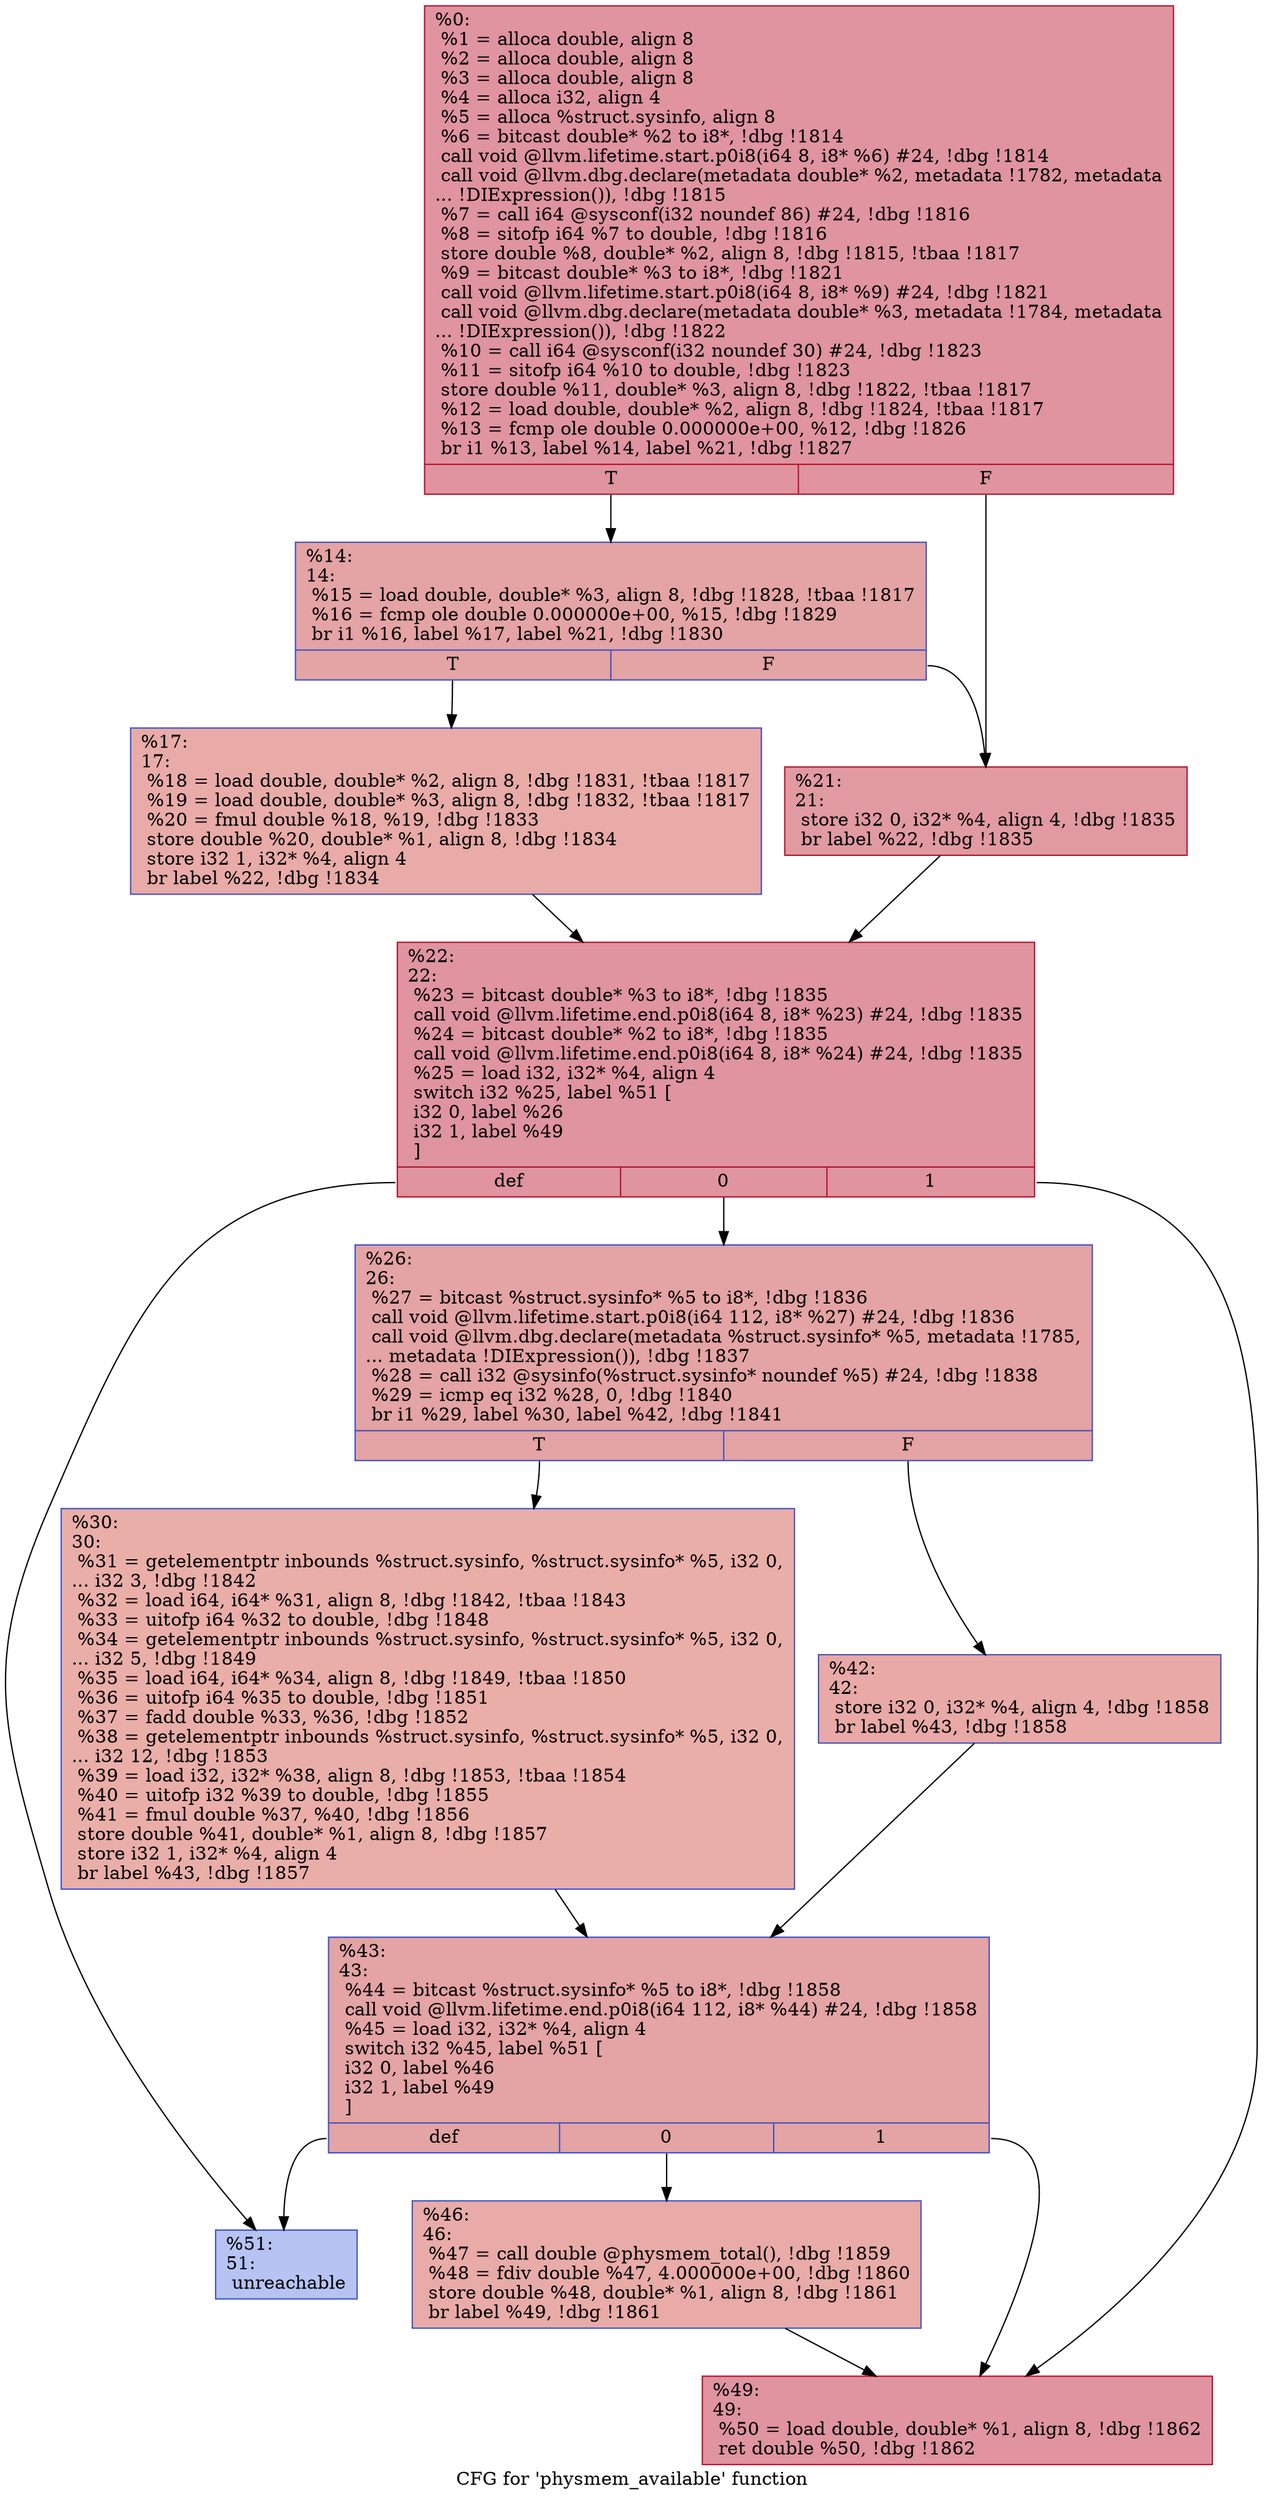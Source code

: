 digraph "CFG for 'physmem_available' function" {
	label="CFG for 'physmem_available' function";

	Node0x26f3610 [shape=record,color="#b70d28ff", style=filled, fillcolor="#b70d2870",label="{%0:\l  %1 = alloca double, align 8\l  %2 = alloca double, align 8\l  %3 = alloca double, align 8\l  %4 = alloca i32, align 4\l  %5 = alloca %struct.sysinfo, align 8\l  %6 = bitcast double* %2 to i8*, !dbg !1814\l  call void @llvm.lifetime.start.p0i8(i64 8, i8* %6) #24, !dbg !1814\l  call void @llvm.dbg.declare(metadata double* %2, metadata !1782, metadata\l... !DIExpression()), !dbg !1815\l  %7 = call i64 @sysconf(i32 noundef 86) #24, !dbg !1816\l  %8 = sitofp i64 %7 to double, !dbg !1816\l  store double %8, double* %2, align 8, !dbg !1815, !tbaa !1817\l  %9 = bitcast double* %3 to i8*, !dbg !1821\l  call void @llvm.lifetime.start.p0i8(i64 8, i8* %9) #24, !dbg !1821\l  call void @llvm.dbg.declare(metadata double* %3, metadata !1784, metadata\l... !DIExpression()), !dbg !1822\l  %10 = call i64 @sysconf(i32 noundef 30) #24, !dbg !1823\l  %11 = sitofp i64 %10 to double, !dbg !1823\l  store double %11, double* %3, align 8, !dbg !1822, !tbaa !1817\l  %12 = load double, double* %2, align 8, !dbg !1824, !tbaa !1817\l  %13 = fcmp ole double 0.000000e+00, %12, !dbg !1826\l  br i1 %13, label %14, label %21, !dbg !1827\l|{<s0>T|<s1>F}}"];
	Node0x26f3610:s0 -> Node0x26f3660;
	Node0x26f3610:s1 -> Node0x26f3700;
	Node0x26f3660 [shape=record,color="#3d50c3ff", style=filled, fillcolor="#c32e3170",label="{%14:\l14:                                               \l  %15 = load double, double* %3, align 8, !dbg !1828, !tbaa !1817\l  %16 = fcmp ole double 0.000000e+00, %15, !dbg !1829\l  br i1 %16, label %17, label %21, !dbg !1830\l|{<s0>T|<s1>F}}"];
	Node0x26f3660:s0 -> Node0x26f36b0;
	Node0x26f3660:s1 -> Node0x26f3700;
	Node0x26f36b0 [shape=record,color="#3d50c3ff", style=filled, fillcolor="#cc403a70",label="{%17:\l17:                                               \l  %18 = load double, double* %2, align 8, !dbg !1831, !tbaa !1817\l  %19 = load double, double* %3, align 8, !dbg !1832, !tbaa !1817\l  %20 = fmul double %18, %19, !dbg !1833\l  store double %20, double* %1, align 8, !dbg !1834\l  store i32 1, i32* %4, align 4\l  br label %22, !dbg !1834\l}"];
	Node0x26f36b0 -> Node0x26f3750;
	Node0x26f3700 [shape=record,color="#b70d28ff", style=filled, fillcolor="#bb1b2c70",label="{%21:\l21:                                               \l  store i32 0, i32* %4, align 4, !dbg !1835\l  br label %22, !dbg !1835\l}"];
	Node0x26f3700 -> Node0x26f3750;
	Node0x26f3750 [shape=record,color="#b70d28ff", style=filled, fillcolor="#b70d2870",label="{%22:\l22:                                               \l  %23 = bitcast double* %3 to i8*, !dbg !1835\l  call void @llvm.lifetime.end.p0i8(i64 8, i8* %23) #24, !dbg !1835\l  %24 = bitcast double* %2 to i8*, !dbg !1835\l  call void @llvm.lifetime.end.p0i8(i64 8, i8* %24) #24, !dbg !1835\l  %25 = load i32, i32* %4, align 4\l  switch i32 %25, label %51 [\l    i32 0, label %26\l    i32 1, label %49\l  ]\l|{<s0>def|<s1>0|<s2>1}}"];
	Node0x26f3750:s0 -> Node0x26f3980;
	Node0x26f3750:s1 -> Node0x26f37a0;
	Node0x26f3750:s2 -> Node0x26f3930;
	Node0x26f37a0 [shape=record,color="#3d50c3ff", style=filled, fillcolor="#c32e3170",label="{%26:\l26:                                               \l  %27 = bitcast %struct.sysinfo* %5 to i8*, !dbg !1836\l  call void @llvm.lifetime.start.p0i8(i64 112, i8* %27) #24, !dbg !1836\l  call void @llvm.dbg.declare(metadata %struct.sysinfo* %5, metadata !1785,\l... metadata !DIExpression()), !dbg !1837\l  %28 = call i32 @sysinfo(%struct.sysinfo* noundef %5) #24, !dbg !1838\l  %29 = icmp eq i32 %28, 0, !dbg !1840\l  br i1 %29, label %30, label %42, !dbg !1841\l|{<s0>T|<s1>F}}"];
	Node0x26f37a0:s0 -> Node0x26f37f0;
	Node0x26f37a0:s1 -> Node0x26f3840;
	Node0x26f37f0 [shape=record,color="#3d50c3ff", style=filled, fillcolor="#d0473d70",label="{%30:\l30:                                               \l  %31 = getelementptr inbounds %struct.sysinfo, %struct.sysinfo* %5, i32 0,\l... i32 3, !dbg !1842\l  %32 = load i64, i64* %31, align 8, !dbg !1842, !tbaa !1843\l  %33 = uitofp i64 %32 to double, !dbg !1848\l  %34 = getelementptr inbounds %struct.sysinfo, %struct.sysinfo* %5, i32 0,\l... i32 5, !dbg !1849\l  %35 = load i64, i64* %34, align 8, !dbg !1849, !tbaa !1850\l  %36 = uitofp i64 %35 to double, !dbg !1851\l  %37 = fadd double %33, %36, !dbg !1852\l  %38 = getelementptr inbounds %struct.sysinfo, %struct.sysinfo* %5, i32 0,\l... i32 12, !dbg !1853\l  %39 = load i32, i32* %38, align 8, !dbg !1853, !tbaa !1854\l  %40 = uitofp i32 %39 to double, !dbg !1855\l  %41 = fmul double %37, %40, !dbg !1856\l  store double %41, double* %1, align 8, !dbg !1857\l  store i32 1, i32* %4, align 4\l  br label %43, !dbg !1857\l}"];
	Node0x26f37f0 -> Node0x26f3890;
	Node0x26f3840 [shape=record,color="#3d50c3ff", style=filled, fillcolor="#ca3b3770",label="{%42:\l42:                                               \l  store i32 0, i32* %4, align 4, !dbg !1858\l  br label %43, !dbg !1858\l}"];
	Node0x26f3840 -> Node0x26f3890;
	Node0x26f3890 [shape=record,color="#3d50c3ff", style=filled, fillcolor="#c32e3170",label="{%43:\l43:                                               \l  %44 = bitcast %struct.sysinfo* %5 to i8*, !dbg !1858\l  call void @llvm.lifetime.end.p0i8(i64 112, i8* %44) #24, !dbg !1858\l  %45 = load i32, i32* %4, align 4\l  switch i32 %45, label %51 [\l    i32 0, label %46\l    i32 1, label %49\l  ]\l|{<s0>def|<s1>0|<s2>1}}"];
	Node0x26f3890:s0 -> Node0x26f3980;
	Node0x26f3890:s1 -> Node0x26f38e0;
	Node0x26f3890:s2 -> Node0x26f3930;
	Node0x26f38e0 [shape=record,color="#3d50c3ff", style=filled, fillcolor="#cc403a70",label="{%46:\l46:                                               \l  %47 = call double @physmem_total(), !dbg !1859\l  %48 = fdiv double %47, 4.000000e+00, !dbg !1860\l  store double %48, double* %1, align 8, !dbg !1861\l  br label %49, !dbg !1861\l}"];
	Node0x26f38e0 -> Node0x26f3930;
	Node0x26f3930 [shape=record,color="#b70d28ff", style=filled, fillcolor="#b70d2870",label="{%49:\l49:                                               \l  %50 = load double, double* %1, align 8, !dbg !1862\l  ret double %50, !dbg !1862\l}"];
	Node0x26f3980 [shape=record,color="#3d50c3ff", style=filled, fillcolor="#5977e370",label="{%51:\l51:                                               \l  unreachable\l}"];
}
